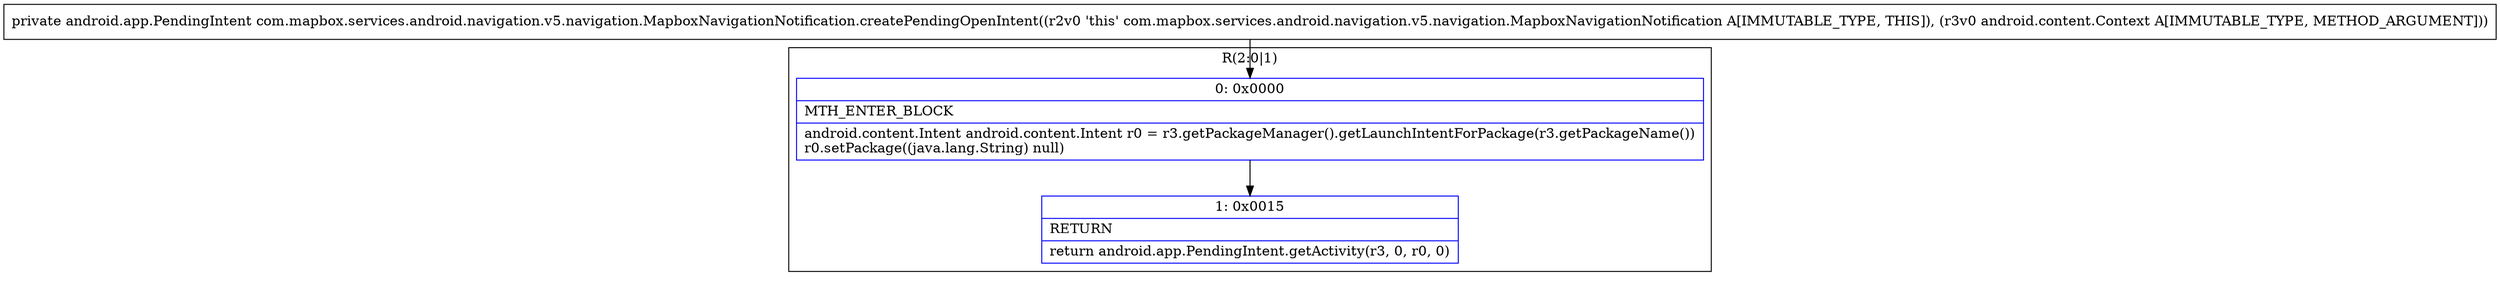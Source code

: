 digraph "CFG forcom.mapbox.services.android.navigation.v5.navigation.MapboxNavigationNotification.createPendingOpenIntent(Landroid\/content\/Context;)Landroid\/app\/PendingIntent;" {
subgraph cluster_Region_251432976 {
label = "R(2:0|1)";
node [shape=record,color=blue];
Node_0 [shape=record,label="{0\:\ 0x0000|MTH_ENTER_BLOCK\l|android.content.Intent android.content.Intent r0 = r3.getPackageManager().getLaunchIntentForPackage(r3.getPackageName())\lr0.setPackage((java.lang.String) null)\l}"];
Node_1 [shape=record,label="{1\:\ 0x0015|RETURN\l|return android.app.PendingIntent.getActivity(r3, 0, r0, 0)\l}"];
}
MethodNode[shape=record,label="{private android.app.PendingIntent com.mapbox.services.android.navigation.v5.navigation.MapboxNavigationNotification.createPendingOpenIntent((r2v0 'this' com.mapbox.services.android.navigation.v5.navigation.MapboxNavigationNotification A[IMMUTABLE_TYPE, THIS]), (r3v0 android.content.Context A[IMMUTABLE_TYPE, METHOD_ARGUMENT])) }"];
MethodNode -> Node_0;
Node_0 -> Node_1;
}

